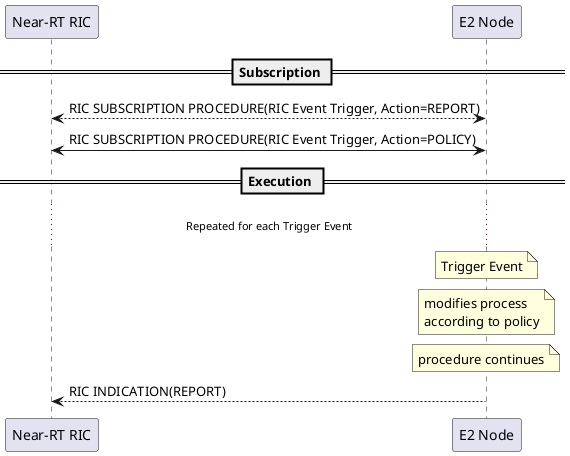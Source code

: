 @startuml
== Subscription ==
"Near-RT RIC" <--> "E2 Node": RIC SUBSCRIPTION PROCEDURE(RIC Event Trigger, Action=REPORT)
"Near-RT RIC" <-> "E2 Node": RIC SUBSCRIPTION PROCEDURE(RIC Event Trigger, Action=POLICY)

== Execution ==
... Repeated for each Trigger Event ...

note over "E2 Node"
Trigger Event
end note

note over "E2 Node"
modifies process
according to policy
end note

note over "E2 Node"
procedure continues
end note

"E2 Node" --> "Near-RT RIC": RIC INDICATION(REPORT)

@enduml

